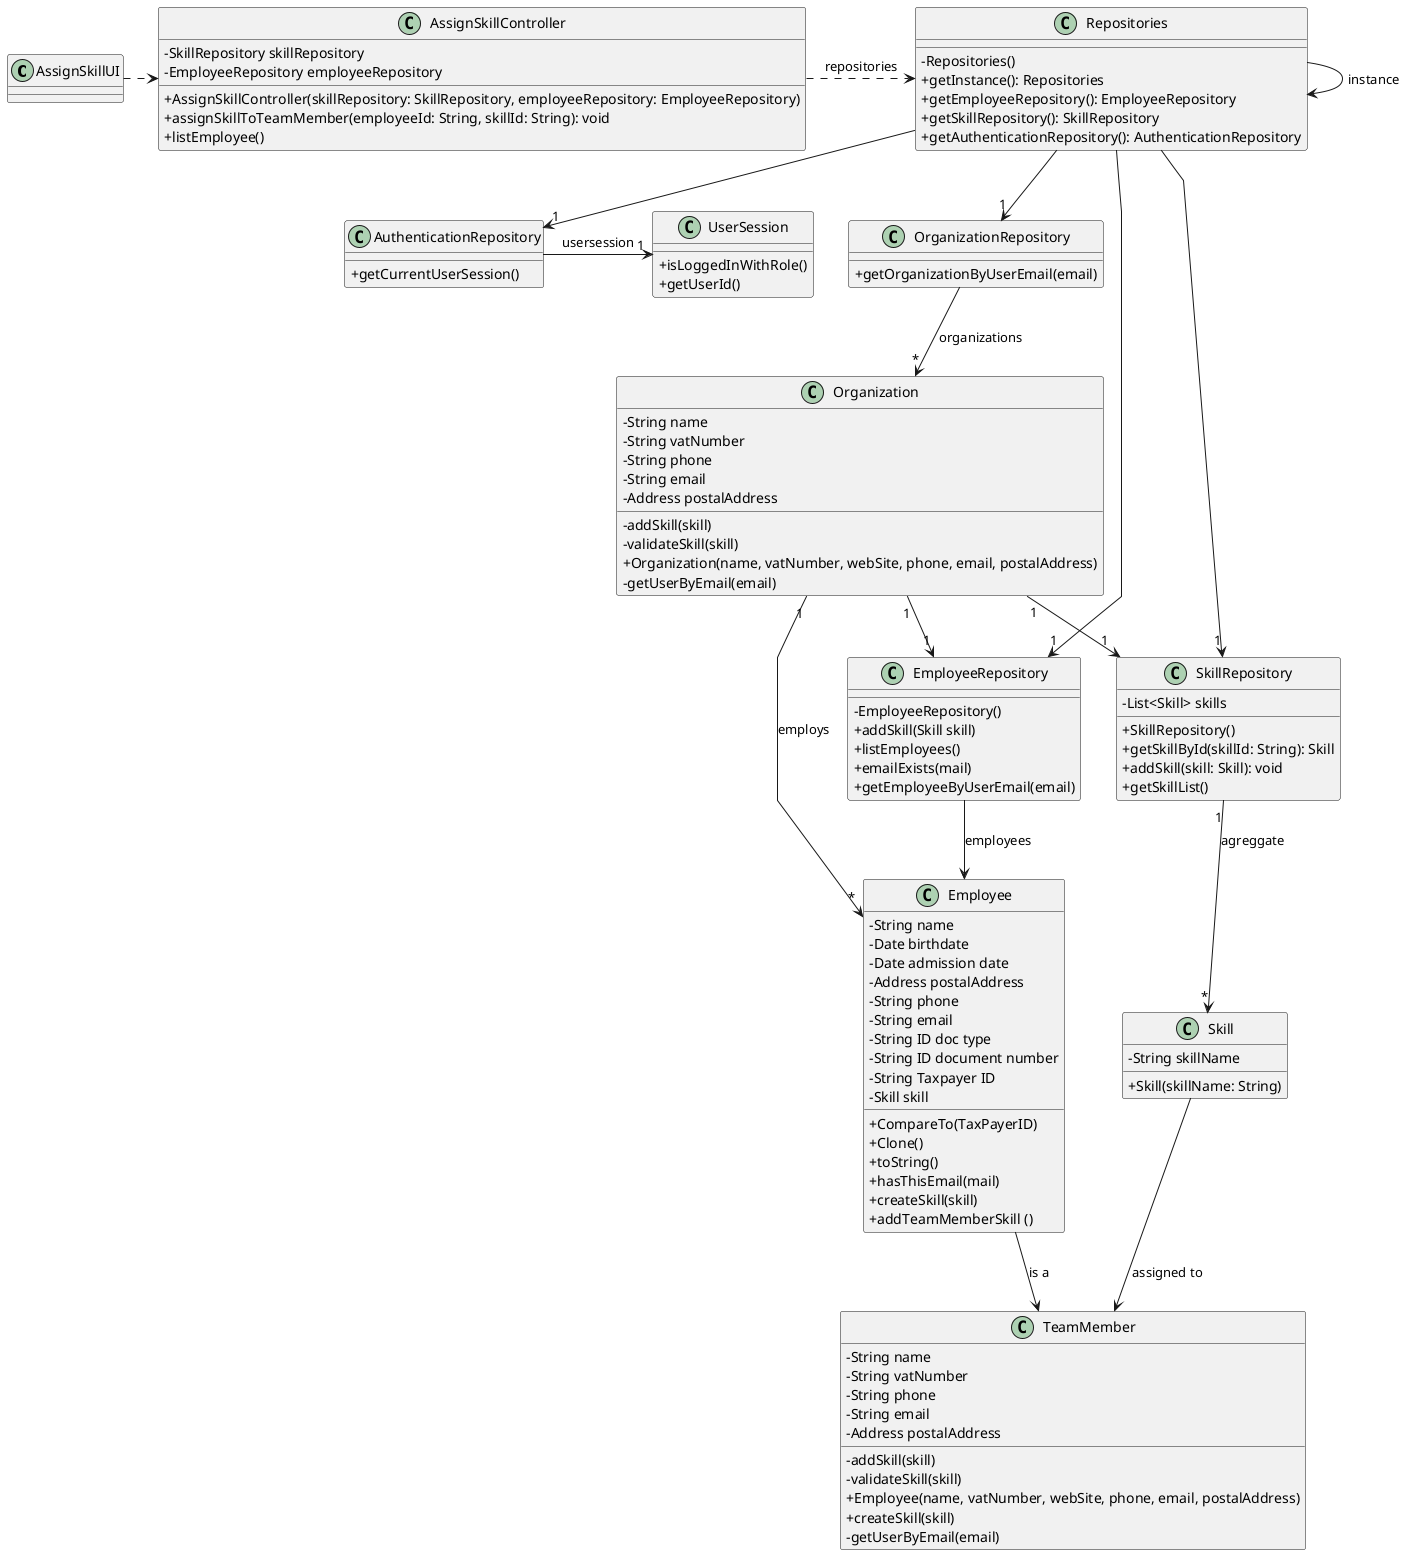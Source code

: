 @startuml
'skinparam monochrome true
skinparam packageStyle rectangle
skinparam shadowing false
skinparam linetype polyline
'skinparam linetype orto

skinparam classAttributeIconSize 0

'left to right direction


class AssignSkillUI {
}

class AssignSkillController {
    - SkillRepository skillRepository
    - EmployeeRepository employeeRepository
    + AssignSkillController(skillRepository: SkillRepository, employeeRepository: EmployeeRepository)
    + assignSkillToTeamMember(employeeId: String, skillId: String): void
    +listEmployee()
}

class Repositories {
    - Repositories()
    + getInstance(): Repositories
    + getEmployeeRepository(): EmployeeRepository
    + getSkillRepository(): SkillRepository
    + getAuthenticationRepository(): AuthenticationRepository
}

class OrganizationRepository {
    + getOrganizationByUserEmail(email)
}

class Organization {
    - String name
    - String vatNumber
    - String phone
    - String email
    - Address postalAddress
    - addSkill(skill)
    - validateSkill(skill)
    + Organization(name, vatNumber, webSite, phone, email, postalAddress)
    - getUserByEmail(email)

}

class AuthenticationRepository {
    + getCurrentUserSession()
}

class UserSession {
    + isLoggedInWithRole()
    + getUserId()
}

class Employee {
    - String name
    - Date birthdate
    - Date admission date
    - Address postalAddress
    - String phone
    - String email
    - String ID doc type
    - String ID document number
    - String Taxpayer ID
    - Skill skill
    + CompareTo(TaxPayerID)
    + Clone()
    + toString()
    + hasThisEmail(mail)
    + createSkill(skill)
    + addTeamMemberSkill ()
}

class TeamMember {
    - String name
    - String vatNumber
    - String phone
    - String email
    - Address postalAddress
    - addSkill(skill)
    - validateSkill(skill)
    + Employee(name, vatNumber, webSite, phone, email, postalAddress)
    + createSkill(skill)
    - getUserByEmail(email)
}


class EmployeeRepository {
    - EmployeeRepository()
    + addSkill(Skill skill)
    + listEmployees()
    + emailExists(mail)
    + getEmployeeByUserEmail(email)
}

class SkillRepository {
    - List<Skill> skills
    + SkillRepository()
    + getSkillById(skillId: String): Skill
    + addSkill(skill: Skill): void
    + getSkillList()
}

class Skill {
    - String skillName
    + Skill(skillName: String)
}

Repositories -> Repositories : instance
AssignSkillUI .> AssignSkillController
Repositories --> "1" OrganizationRepository
OrganizationRepository --> "*" Organization : organizations
Organization "1" --> "1" EmployeeRepository
Organization "1" --> "*" Employee : employs
AssignSkillController .> Repositories : repositories
Repositories --> "1" AuthenticationRepository
Repositories --> "1" EmployeeRepository
Repositories --> "1" SkillRepository
AuthenticationRepository -> "1" UserSession : usersession
EmployeeRepository --> Employee : employees
SkillRepository "1" --> "*" Skill : agreggate
Employee --> TeamMember : is a
Skill --> TeamMember  : assigned to
Organization "1" --> "1" SkillRepository


@enduml